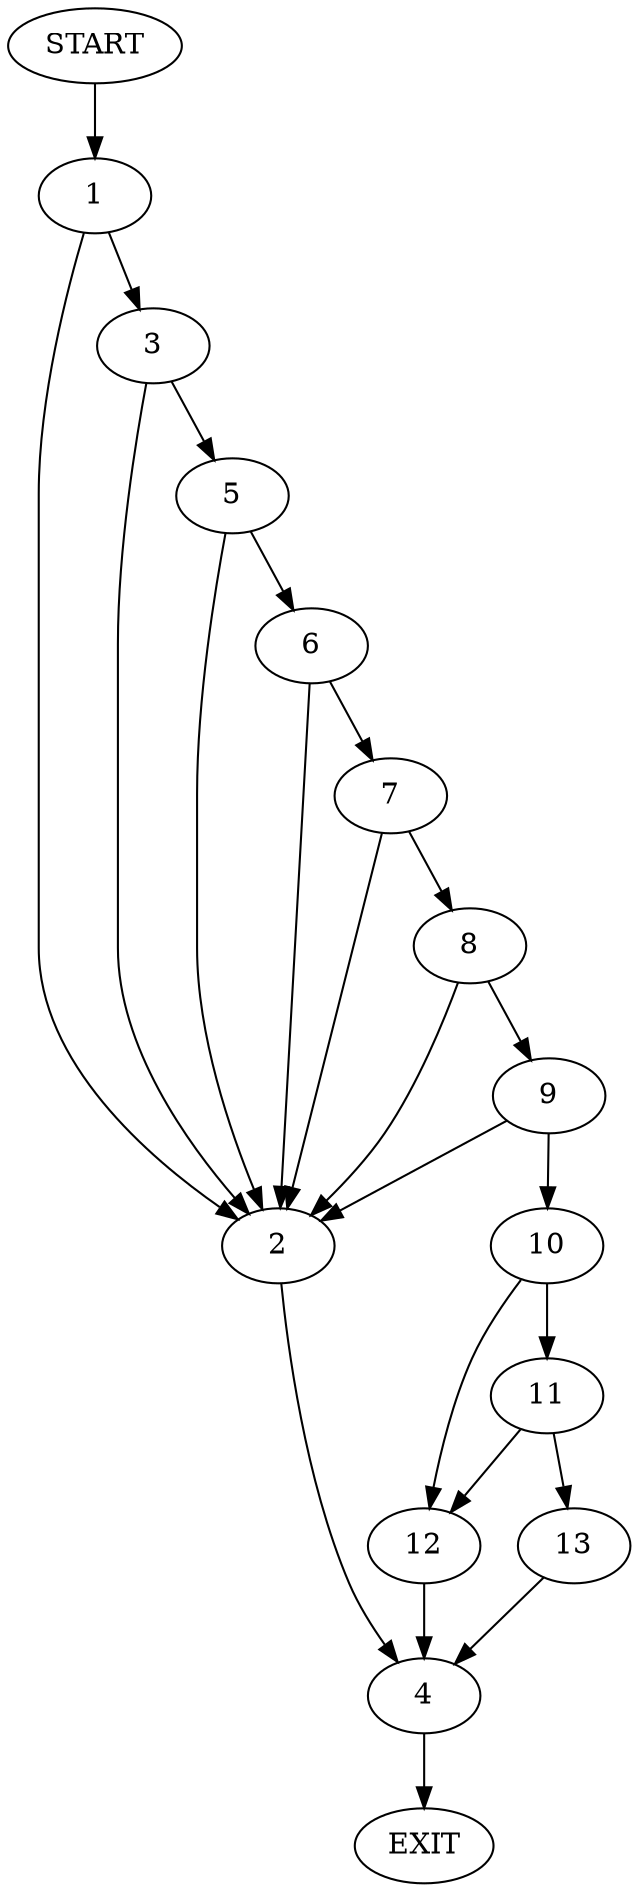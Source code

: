digraph {
0 [label="START"]
14 [label="EXIT"]
0 -> 1
1 -> 2
1 -> 3
2 -> 4
3 -> 2
3 -> 5
5 -> 2
5 -> 6
6 -> 2
6 -> 7
7 -> 8
7 -> 2
8 -> 9
8 -> 2
9 -> 10
9 -> 2
10 -> 11
10 -> 12
4 -> 14
11 -> 13
11 -> 12
12 -> 4
13 -> 4
}

